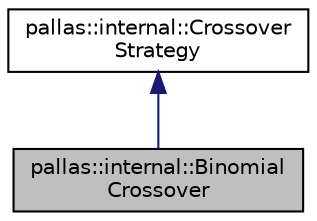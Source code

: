 digraph "pallas::internal::BinomialCrossover"
{
  edge [fontname="Helvetica",fontsize="10",labelfontname="Helvetica",labelfontsize="10"];
  node [fontname="Helvetica",fontsize="10",shape=record];
  Node1 [label="pallas::internal::Binomial\lCrossover",height=0.2,width=0.4,color="black", fillcolor="grey75", style="filled", fontcolor="black"];
  Node2 -> Node1 [dir="back",color="midnightblue",fontsize="10",style="solid",fontname="Helvetica"];
  Node2 [label="pallas::internal::Crossover\lStrategy",height=0.2,width=0.4,color="black", fillcolor="white", style="filled",URL="$classpallas_1_1internal_1_1_crossover_strategy.html"];
}
